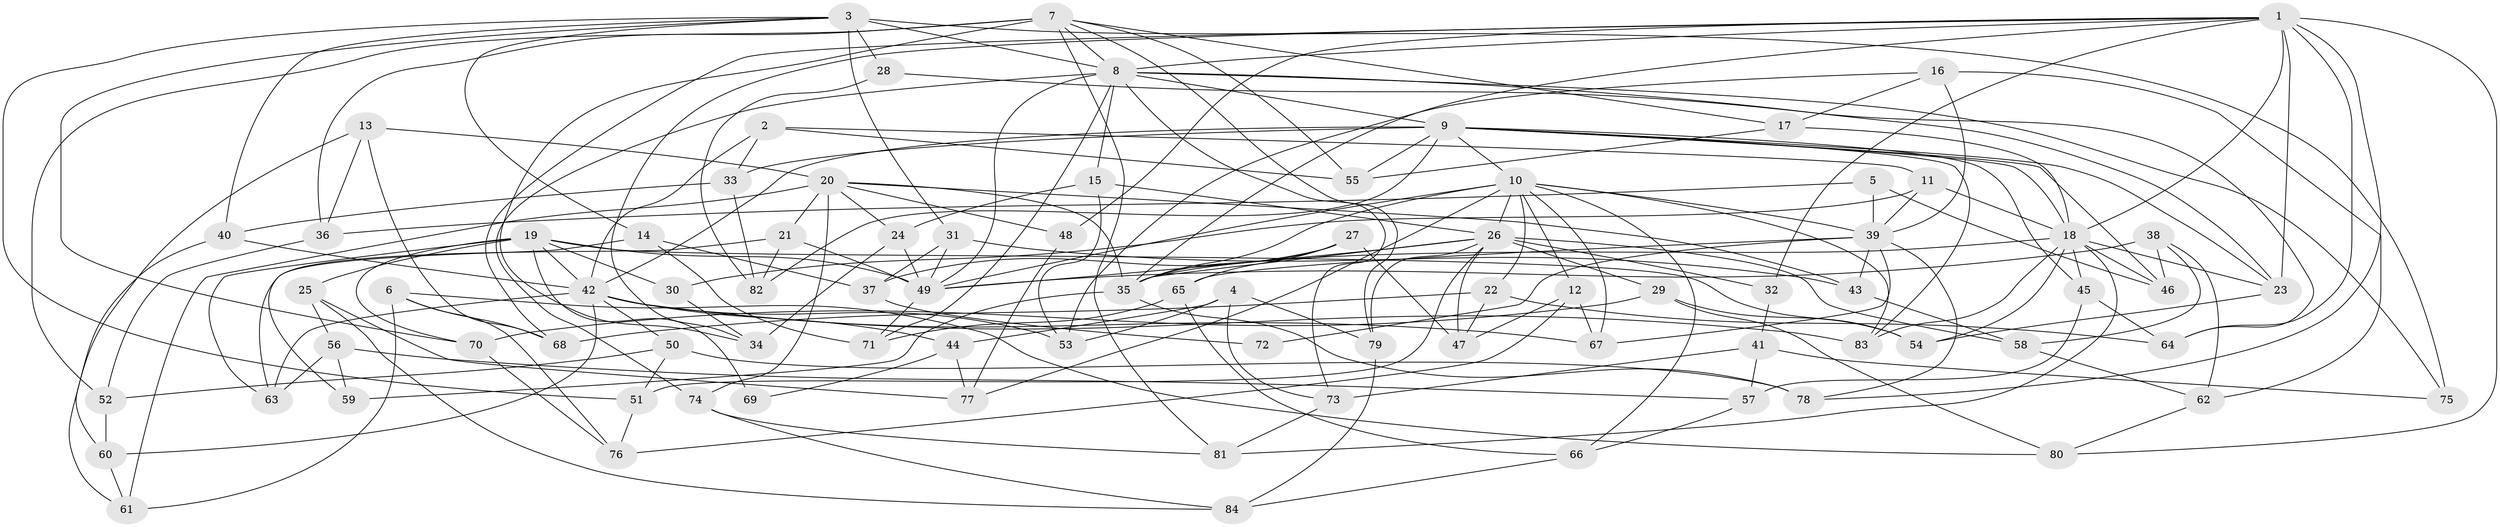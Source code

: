 // original degree distribution, {4: 1.0}
// Generated by graph-tools (version 1.1) at 2025/53/03/04/25 22:53:39]
// undirected, 84 vertices, 202 edges
graph export_dot {
  node [color=gray90,style=filled];
  1;
  2;
  3;
  4;
  5;
  6;
  7;
  8;
  9;
  10;
  11;
  12;
  13;
  14;
  15;
  16;
  17;
  18;
  19;
  20;
  21;
  22;
  23;
  24;
  25;
  26;
  27;
  28;
  29;
  30;
  31;
  32;
  33;
  34;
  35;
  36;
  37;
  38;
  39;
  40;
  41;
  42;
  43;
  44;
  45;
  46;
  47;
  48;
  49;
  50;
  51;
  52;
  53;
  54;
  55;
  56;
  57;
  58;
  59;
  60;
  61;
  62;
  63;
  64;
  65;
  66;
  67;
  68;
  69;
  70;
  71;
  72;
  73;
  74;
  75;
  76;
  77;
  78;
  79;
  80;
  81;
  82;
  83;
  84;
  1 -- 8 [weight=1.0];
  1 -- 18 [weight=1.0];
  1 -- 23 [weight=2.0];
  1 -- 32 [weight=1.0];
  1 -- 34 [weight=1.0];
  1 -- 35 [weight=1.0];
  1 -- 48 [weight=1.0];
  1 -- 64 [weight=1.0];
  1 -- 68 [weight=1.0];
  1 -- 78 [weight=1.0];
  1 -- 80 [weight=1.0];
  2 -- 11 [weight=1.0];
  2 -- 33 [weight=1.0];
  2 -- 42 [weight=1.0];
  2 -- 55 [weight=1.0];
  3 -- 8 [weight=1.0];
  3 -- 14 [weight=1.0];
  3 -- 28 [weight=2.0];
  3 -- 31 [weight=1.0];
  3 -- 40 [weight=1.0];
  3 -- 51 [weight=1.0];
  3 -- 70 [weight=1.0];
  3 -- 75 [weight=2.0];
  4 -- 44 [weight=1.0];
  4 -- 53 [weight=1.0];
  4 -- 73 [weight=1.0];
  4 -- 79 [weight=1.0];
  5 -- 36 [weight=1.0];
  5 -- 39 [weight=2.0];
  5 -- 46 [weight=1.0];
  6 -- 61 [weight=1.0];
  6 -- 68 [weight=1.0];
  6 -- 76 [weight=1.0];
  6 -- 80 [weight=1.0];
  7 -- 8 [weight=1.0];
  7 -- 17 [weight=1.0];
  7 -- 34 [weight=1.0];
  7 -- 36 [weight=1.0];
  7 -- 52 [weight=1.0];
  7 -- 55 [weight=1.0];
  7 -- 79 [weight=1.0];
  7 -- 81 [weight=1.0];
  8 -- 9 [weight=1.0];
  8 -- 15 [weight=1.0];
  8 -- 23 [weight=2.0];
  8 -- 49 [weight=1.0];
  8 -- 71 [weight=1.0];
  8 -- 73 [weight=1.0];
  8 -- 74 [weight=1.0];
  8 -- 75 [weight=1.0];
  9 -- 10 [weight=1.0];
  9 -- 18 [weight=1.0];
  9 -- 23 [weight=1.0];
  9 -- 33 [weight=1.0];
  9 -- 42 [weight=2.0];
  9 -- 45 [weight=1.0];
  9 -- 46 [weight=1.0];
  9 -- 55 [weight=1.0];
  9 -- 82 [weight=1.0];
  9 -- 83 [weight=1.0];
  10 -- 12 [weight=1.0];
  10 -- 22 [weight=1.0];
  10 -- 26 [weight=1.0];
  10 -- 35 [weight=2.0];
  10 -- 39 [weight=1.0];
  10 -- 49 [weight=1.0];
  10 -- 66 [weight=1.0];
  10 -- 67 [weight=1.0];
  10 -- 77 [weight=1.0];
  10 -- 83 [weight=1.0];
  11 -- 18 [weight=1.0];
  11 -- 30 [weight=1.0];
  11 -- 39 [weight=1.0];
  12 -- 47 [weight=1.0];
  12 -- 67 [weight=1.0];
  12 -- 76 [weight=1.0];
  13 -- 20 [weight=1.0];
  13 -- 36 [weight=1.0];
  13 -- 60 [weight=1.0];
  13 -- 68 [weight=1.0];
  14 -- 37 [weight=1.0];
  14 -- 59 [weight=1.0];
  14 -- 71 [weight=1.0];
  15 -- 24 [weight=1.0];
  15 -- 26 [weight=1.0];
  15 -- 53 [weight=1.0];
  16 -- 17 [weight=1.0];
  16 -- 39 [weight=1.0];
  16 -- 53 [weight=1.0];
  16 -- 62 [weight=1.0];
  17 -- 18 [weight=1.0];
  17 -- 55 [weight=1.0];
  18 -- 23 [weight=2.0];
  18 -- 35 [weight=1.0];
  18 -- 45 [weight=1.0];
  18 -- 46 [weight=1.0];
  18 -- 54 [weight=1.0];
  18 -- 81 [weight=1.0];
  18 -- 83 [weight=1.0];
  19 -- 25 [weight=1.0];
  19 -- 30 [weight=2.0];
  19 -- 42 [weight=1.0];
  19 -- 49 [weight=2.0];
  19 -- 54 [weight=1.0];
  19 -- 63 [weight=1.0];
  19 -- 69 [weight=3.0];
  19 -- 70 [weight=1.0];
  20 -- 21 [weight=1.0];
  20 -- 24 [weight=1.0];
  20 -- 35 [weight=2.0];
  20 -- 43 [weight=1.0];
  20 -- 48 [weight=2.0];
  20 -- 61 [weight=1.0];
  20 -- 74 [weight=1.0];
  21 -- 49 [weight=1.0];
  21 -- 63 [weight=1.0];
  21 -- 82 [weight=1.0];
  22 -- 47 [weight=1.0];
  22 -- 64 [weight=1.0];
  22 -- 68 [weight=1.0];
  23 -- 54 [weight=1.0];
  24 -- 34 [weight=1.0];
  24 -- 49 [weight=1.0];
  25 -- 56 [weight=1.0];
  25 -- 77 [weight=1.0];
  25 -- 84 [weight=1.0];
  26 -- 29 [weight=1.0];
  26 -- 32 [weight=2.0];
  26 -- 35 [weight=2.0];
  26 -- 47 [weight=1.0];
  26 -- 49 [weight=1.0];
  26 -- 51 [weight=1.0];
  26 -- 58 [weight=1.0];
  26 -- 79 [weight=1.0];
  27 -- 35 [weight=1.0];
  27 -- 37 [weight=1.0];
  27 -- 47 [weight=1.0];
  27 -- 65 [weight=1.0];
  28 -- 64 [weight=1.0];
  28 -- 82 [weight=1.0];
  29 -- 54 [weight=1.0];
  29 -- 70 [weight=1.0];
  29 -- 80 [weight=1.0];
  30 -- 34 [weight=1.0];
  31 -- 37 [weight=1.0];
  31 -- 43 [weight=1.0];
  31 -- 49 [weight=1.0];
  32 -- 41 [weight=1.0];
  33 -- 40 [weight=1.0];
  33 -- 82 [weight=1.0];
  35 -- 59 [weight=2.0];
  35 -- 78 [weight=1.0];
  36 -- 52 [weight=1.0];
  37 -- 72 [weight=1.0];
  38 -- 46 [weight=1.0];
  38 -- 49 [weight=1.0];
  38 -- 58 [weight=1.0];
  38 -- 62 [weight=1.0];
  39 -- 43 [weight=1.0];
  39 -- 65 [weight=1.0];
  39 -- 67 [weight=1.0];
  39 -- 72 [weight=3.0];
  39 -- 78 [weight=1.0];
  40 -- 42 [weight=1.0];
  40 -- 61 [weight=1.0];
  41 -- 57 [weight=1.0];
  41 -- 73 [weight=1.0];
  41 -- 75 [weight=1.0];
  42 -- 44 [weight=1.0];
  42 -- 50 [weight=1.0];
  42 -- 53 [weight=1.0];
  42 -- 60 [weight=1.0];
  42 -- 63 [weight=1.0];
  42 -- 67 [weight=1.0];
  42 -- 83 [weight=1.0];
  43 -- 58 [weight=1.0];
  44 -- 69 [weight=1.0];
  44 -- 77 [weight=1.0];
  45 -- 57 [weight=1.0];
  45 -- 64 [weight=1.0];
  48 -- 77 [weight=1.0];
  49 -- 71 [weight=1.0];
  50 -- 51 [weight=1.0];
  50 -- 52 [weight=1.0];
  50 -- 78 [weight=1.0];
  51 -- 76 [weight=1.0];
  52 -- 60 [weight=1.0];
  56 -- 57 [weight=1.0];
  56 -- 59 [weight=1.0];
  56 -- 63 [weight=1.0];
  57 -- 66 [weight=1.0];
  58 -- 62 [weight=1.0];
  60 -- 61 [weight=1.0];
  62 -- 80 [weight=1.0];
  65 -- 66 [weight=1.0];
  65 -- 71 [weight=1.0];
  66 -- 84 [weight=1.0];
  70 -- 76 [weight=1.0];
  73 -- 81 [weight=1.0];
  74 -- 81 [weight=1.0];
  74 -- 84 [weight=1.0];
  79 -- 84 [weight=1.0];
}
